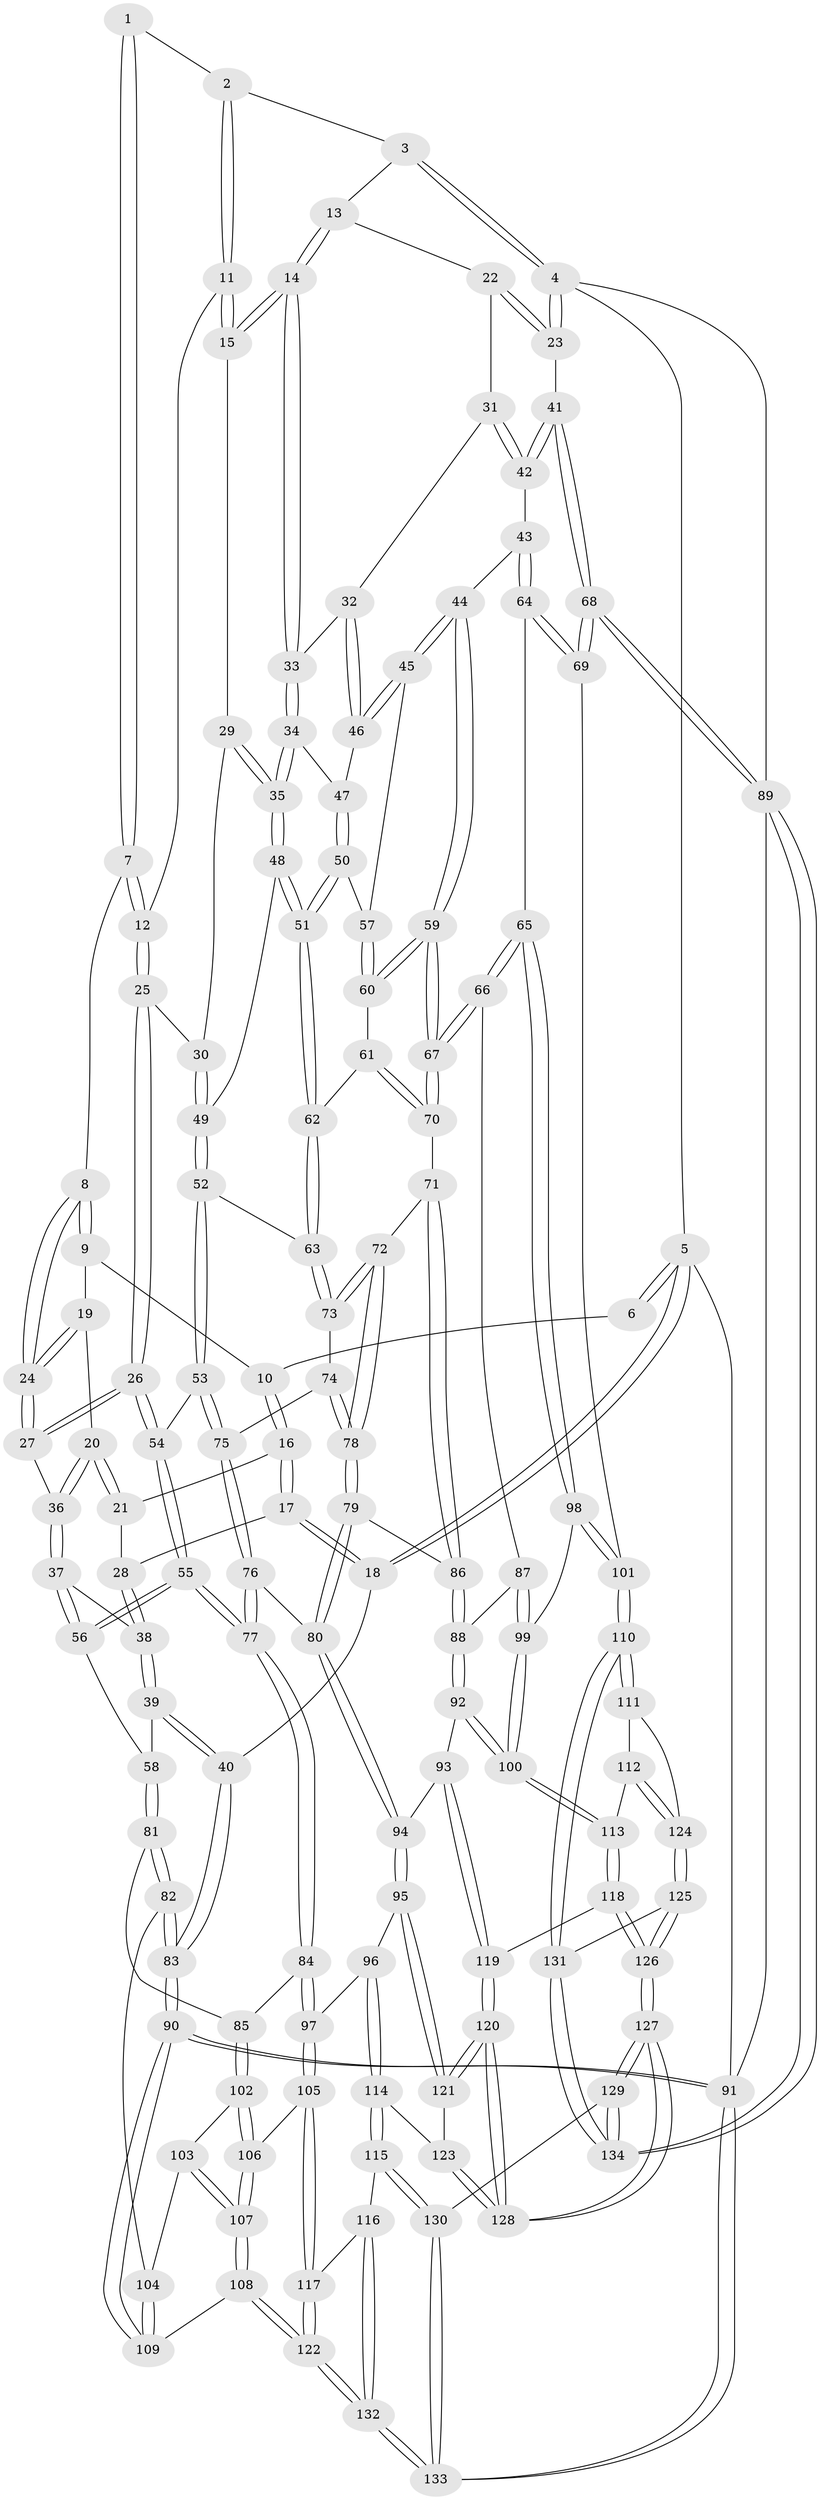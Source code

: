 // Generated by graph-tools (version 1.1) at 2025/38/03/09/25 02:38:38]
// undirected, 134 vertices, 332 edges
graph export_dot {
graph [start="1"]
  node [color=gray90,style=filled];
  1 [pos="+0.4547558114899639+0"];
  2 [pos="+0.5311628512766278+0"];
  3 [pos="+0.8201252427663036+0"];
  4 [pos="+1+0"];
  5 [pos="+0+0"];
  6 [pos="+0.11002076439962534+0"];
  7 [pos="+0.3233110216158086+0.06584562023323974"];
  8 [pos="+0.2955553398586674+0.07328720565700124"];
  9 [pos="+0.1968361970659162+0"];
  10 [pos="+0.16779178743680248+0"];
  11 [pos="+0.5325272270321748+0"];
  12 [pos="+0.3806236506690652+0.10427914068178505"];
  13 [pos="+0.820439368600117+0"];
  14 [pos="+0.7679296193525774+0.09642991353272501"];
  15 [pos="+0.5554817174364779+0.031620685720754445"];
  16 [pos="+0.11877326737872171+0.07128213316912582"];
  17 [pos="+0.017601144277219566+0.11260241768651119"];
  18 [pos="+0+0.0994943276005284"];
  19 [pos="+0.20037735614225383+0.0660360676859893"];
  20 [pos="+0.16503262505720262+0.14813144946877785"];
  21 [pos="+0.14225089260049714+0.1166510180046125"];
  22 [pos="+0.9301364589410761+0.10172060472845208"];
  23 [pos="+1+0"];
  24 [pos="+0.2579406494425678+0.1532398642163014"];
  25 [pos="+0.418292449728952+0.17146290099602393"];
  26 [pos="+0.3757182229024304+0.2330224593075893"];
  27 [pos="+0.25039232075762163+0.1846650951994899"];
  28 [pos="+0.06447309963023441+0.14193090923287027"];
  29 [pos="+0.5539691679976737+0.04654100157320406"];
  30 [pos="+0.5036195263394412+0.14139850330740755"];
  31 [pos="+0.9164891157858958+0.13904304152803737"];
  32 [pos="+0.8706884961839153+0.1501638231357199"];
  33 [pos="+0.7687897814095048+0.1145409651661221"];
  34 [pos="+0.742432803944193+0.1578318431457644"];
  35 [pos="+0.682353536187413+0.18029603970431496"];
  36 [pos="+0.1863107963603009+0.2089688462905187"];
  37 [pos="+0.17441236273713834+0.2230378408881235"];
  38 [pos="+0.1620333080249728+0.22704641892015887"];
  39 [pos="+0.0070388413766133045+0.3334257604743533"];
  40 [pos="+0+0.28815241201207975"];
  41 [pos="+1+0.2692325905658564"];
  42 [pos="+1+0.27139730150727825"];
  43 [pos="+0.9317482347200122+0.3130756508411044"];
  44 [pos="+0.9296626844483619+0.3133050739779019"];
  45 [pos="+0.8559329410832323+0.27222336430792893"];
  46 [pos="+0.8502717388503158+0.2590177182477189"];
  47 [pos="+0.7599498454555785+0.1898642306519834"];
  48 [pos="+0.6822902832790886+0.18038958328596086"];
  49 [pos="+0.590358976295674+0.2708755222764818"];
  50 [pos="+0.7497602475423936+0.31151533732295617"];
  51 [pos="+0.7376144744391471+0.3223421482792524"];
  52 [pos="+0.5887449098033656+0.286408255265997"];
  53 [pos="+0.5217477198100323+0.33816181652947186"];
  54 [pos="+0.3935791366328593+0.3358467989988925"];
  55 [pos="+0.3336828251456361+0.41701134621391694"];
  56 [pos="+0.2530652473034447+0.36556944036781563"];
  57 [pos="+0.8060394119975917+0.2947391568684963"];
  58 [pos="+0.06530817406397876+0.3941793878335921"];
  59 [pos="+0.8592442075539847+0.3931764786784977"];
  60 [pos="+0.8204263541391205+0.37372656920189834"];
  61 [pos="+0.7297210110971747+0.3471605714928934"];
  62 [pos="+0.7239269947492614+0.3416406972958183"];
  63 [pos="+0.6833856138456162+0.34930670794547564"];
  64 [pos="+0.9850418962185462+0.5620935133846111"];
  65 [pos="+0.968455590230586+0.5609853257247686"];
  66 [pos="+0.8452296432953224+0.5333790927193696"];
  67 [pos="+0.8385114542348657+0.4788021045657158"];
  68 [pos="+1+0.6339299970787288"];
  69 [pos="+1+0.6344025860132549"];
  70 [pos="+0.7608410904389334+0.41187523391672043"];
  71 [pos="+0.6917547542947626+0.4840762938741017"];
  72 [pos="+0.664095100382694+0.4308718091268078"];
  73 [pos="+0.6631326022178364+0.4285422613143623"];
  74 [pos="+0.6307395420429963+0.43176572813634145"];
  75 [pos="+0.5502646153229318+0.42716257717376"];
  76 [pos="+0.5266115901852512+0.5189131943077004"];
  77 [pos="+0.3273369080231911+0.5466878689218673"];
  78 [pos="+0.5869633281462604+0.5089694792016279"];
  79 [pos="+0.5740950882050918+0.5264250101614333"];
  80 [pos="+0.5511439629271446+0.5348125737314325"];
  81 [pos="+0.13297774286569491+0.5561508580116624"];
  82 [pos="+0+0.6236656692703373"];
  83 [pos="+0+0.624266995262161"];
  84 [pos="+0.32146959330468977+0.5567337672329801"];
  85 [pos="+0.18971675624794473+0.5906569028901656"];
  86 [pos="+0.697523857187539+0.5052040751322147"];
  87 [pos="+0.8339267925796224+0.5394459427621286"];
  88 [pos="+0.7480842092651576+0.5577056077114293"];
  89 [pos="+1+1"];
  90 [pos="+0+1"];
  91 [pos="+0+1"];
  92 [pos="+0.6637852541768461+0.6830800346992564"];
  93 [pos="+0.6396795663744402+0.6898822137299331"];
  94 [pos="+0.6214516752987442+0.6897868593036546"];
  95 [pos="+0.5666020760580219+0.7218435511741799"];
  96 [pos="+0.4116432433212697+0.6936180199346385"];
  97 [pos="+0.374446170773371+0.6542091394136019"];
  98 [pos="+0.8367592481536806+0.7369175177245357"];
  99 [pos="+0.8265562191848449+0.7338591571297962"];
  100 [pos="+0.767613848731075+0.7434858627548385"];
  101 [pos="+0.9229252410600626+0.7926959762510963"];
  102 [pos="+0.17930277710532674+0.6199143184100366"];
  103 [pos="+0.1565261000280898+0.6676634401081352"];
  104 [pos="+0.06483726392372165+0.7163891069249972"];
  105 [pos="+0.2750234313859995+0.7922861361256827"];
  106 [pos="+0.2736341128389604+0.7920901407447342"];
  107 [pos="+0.16947019509785333+0.8115179923200961"];
  108 [pos="+0.1584893879061489+0.8389648389512182"];
  109 [pos="+0.01885637930219358+0.8450905942896064"];
  110 [pos="+0.8984841008872967+0.8758050635194657"];
  111 [pos="+0.8328961822856887+0.8553516245429729"];
  112 [pos="+0.7887724500470902+0.8361430418166136"];
  113 [pos="+0.7642661863010927+0.7987799096621286"];
  114 [pos="+0.39226745717494943+0.8498954877737688"];
  115 [pos="+0.37662756535111636+0.8678375575244696"];
  116 [pos="+0.37573711923336384+0.8679160813308247"];
  117 [pos="+0.30700928669276734+0.8387591044747712"];
  118 [pos="+0.7051215673887717+0.8594213271111633"];
  119 [pos="+0.675223219587838+0.8323802774306632"];
  120 [pos="+0.5976762249521071+0.8682078616820595"];
  121 [pos="+0.5657595736636221+0.7283376151136566"];
  122 [pos="+0.19070211210043347+0.9043106879442206"];
  123 [pos="+0.4908510392601964+0.8590445194920645"];
  124 [pos="+0.7581113740645787+0.8995876593201673"];
  125 [pos="+0.7360484076770258+0.9351073349258484"];
  126 [pos="+0.7148477991182799+0.9429969360806215"];
  127 [pos="+0.6033344574932221+1"];
  128 [pos="+0.5775008913387367+0.9714239912592957"];
  129 [pos="+0.586638039303887+1"];
  130 [pos="+0.4956490505608505+1"];
  131 [pos="+0.9020154197651128+0.9260467663503821"];
  132 [pos="+0.20459340621988809+1"];
  133 [pos="+0.1461775851884631+1"];
  134 [pos="+1+1"];
  1 -- 2;
  1 -- 7;
  1 -- 7;
  2 -- 3;
  2 -- 11;
  2 -- 11;
  3 -- 4;
  3 -- 4;
  3 -- 13;
  4 -- 5;
  4 -- 23;
  4 -- 23;
  4 -- 89;
  5 -- 6;
  5 -- 6;
  5 -- 18;
  5 -- 18;
  5 -- 91;
  6 -- 10;
  7 -- 8;
  7 -- 12;
  7 -- 12;
  8 -- 9;
  8 -- 9;
  8 -- 24;
  8 -- 24;
  9 -- 10;
  9 -- 19;
  10 -- 16;
  10 -- 16;
  11 -- 12;
  11 -- 15;
  11 -- 15;
  12 -- 25;
  12 -- 25;
  13 -- 14;
  13 -- 14;
  13 -- 22;
  14 -- 15;
  14 -- 15;
  14 -- 33;
  14 -- 33;
  15 -- 29;
  16 -- 17;
  16 -- 17;
  16 -- 21;
  17 -- 18;
  17 -- 18;
  17 -- 28;
  18 -- 40;
  19 -- 20;
  19 -- 24;
  19 -- 24;
  20 -- 21;
  20 -- 21;
  20 -- 36;
  20 -- 36;
  21 -- 28;
  22 -- 23;
  22 -- 23;
  22 -- 31;
  23 -- 41;
  24 -- 27;
  24 -- 27;
  25 -- 26;
  25 -- 26;
  25 -- 30;
  26 -- 27;
  26 -- 27;
  26 -- 54;
  26 -- 54;
  27 -- 36;
  28 -- 38;
  28 -- 38;
  29 -- 30;
  29 -- 35;
  29 -- 35;
  30 -- 49;
  30 -- 49;
  31 -- 32;
  31 -- 42;
  31 -- 42;
  32 -- 33;
  32 -- 46;
  32 -- 46;
  33 -- 34;
  33 -- 34;
  34 -- 35;
  34 -- 35;
  34 -- 47;
  35 -- 48;
  35 -- 48;
  36 -- 37;
  36 -- 37;
  37 -- 38;
  37 -- 56;
  37 -- 56;
  38 -- 39;
  38 -- 39;
  39 -- 40;
  39 -- 40;
  39 -- 58;
  40 -- 83;
  40 -- 83;
  41 -- 42;
  41 -- 42;
  41 -- 68;
  41 -- 68;
  42 -- 43;
  43 -- 44;
  43 -- 64;
  43 -- 64;
  44 -- 45;
  44 -- 45;
  44 -- 59;
  44 -- 59;
  45 -- 46;
  45 -- 46;
  45 -- 57;
  46 -- 47;
  47 -- 50;
  47 -- 50;
  48 -- 49;
  48 -- 51;
  48 -- 51;
  49 -- 52;
  49 -- 52;
  50 -- 51;
  50 -- 51;
  50 -- 57;
  51 -- 62;
  51 -- 62;
  52 -- 53;
  52 -- 53;
  52 -- 63;
  53 -- 54;
  53 -- 75;
  53 -- 75;
  54 -- 55;
  54 -- 55;
  55 -- 56;
  55 -- 56;
  55 -- 77;
  55 -- 77;
  56 -- 58;
  57 -- 60;
  57 -- 60;
  58 -- 81;
  58 -- 81;
  59 -- 60;
  59 -- 60;
  59 -- 67;
  59 -- 67;
  60 -- 61;
  61 -- 62;
  61 -- 70;
  61 -- 70;
  62 -- 63;
  62 -- 63;
  63 -- 73;
  63 -- 73;
  64 -- 65;
  64 -- 69;
  64 -- 69;
  65 -- 66;
  65 -- 66;
  65 -- 98;
  65 -- 98;
  66 -- 67;
  66 -- 67;
  66 -- 87;
  67 -- 70;
  67 -- 70;
  68 -- 69;
  68 -- 69;
  68 -- 89;
  68 -- 89;
  69 -- 101;
  70 -- 71;
  71 -- 72;
  71 -- 86;
  71 -- 86;
  72 -- 73;
  72 -- 73;
  72 -- 78;
  72 -- 78;
  73 -- 74;
  74 -- 75;
  74 -- 78;
  74 -- 78;
  75 -- 76;
  75 -- 76;
  76 -- 77;
  76 -- 77;
  76 -- 80;
  77 -- 84;
  77 -- 84;
  78 -- 79;
  78 -- 79;
  79 -- 80;
  79 -- 80;
  79 -- 86;
  80 -- 94;
  80 -- 94;
  81 -- 82;
  81 -- 82;
  81 -- 85;
  82 -- 83;
  82 -- 83;
  82 -- 104;
  83 -- 90;
  83 -- 90;
  84 -- 85;
  84 -- 97;
  84 -- 97;
  85 -- 102;
  85 -- 102;
  86 -- 88;
  86 -- 88;
  87 -- 88;
  87 -- 99;
  87 -- 99;
  88 -- 92;
  88 -- 92;
  89 -- 134;
  89 -- 134;
  89 -- 91;
  90 -- 91;
  90 -- 91;
  90 -- 109;
  90 -- 109;
  91 -- 133;
  91 -- 133;
  92 -- 93;
  92 -- 100;
  92 -- 100;
  93 -- 94;
  93 -- 119;
  93 -- 119;
  94 -- 95;
  94 -- 95;
  95 -- 96;
  95 -- 121;
  95 -- 121;
  96 -- 97;
  96 -- 114;
  96 -- 114;
  97 -- 105;
  97 -- 105;
  98 -- 99;
  98 -- 101;
  98 -- 101;
  99 -- 100;
  99 -- 100;
  100 -- 113;
  100 -- 113;
  101 -- 110;
  101 -- 110;
  102 -- 103;
  102 -- 106;
  102 -- 106;
  103 -- 104;
  103 -- 107;
  103 -- 107;
  104 -- 109;
  104 -- 109;
  105 -- 106;
  105 -- 117;
  105 -- 117;
  106 -- 107;
  106 -- 107;
  107 -- 108;
  107 -- 108;
  108 -- 109;
  108 -- 122;
  108 -- 122;
  110 -- 111;
  110 -- 111;
  110 -- 131;
  110 -- 131;
  111 -- 112;
  111 -- 124;
  112 -- 113;
  112 -- 124;
  112 -- 124;
  113 -- 118;
  113 -- 118;
  114 -- 115;
  114 -- 115;
  114 -- 123;
  115 -- 116;
  115 -- 130;
  115 -- 130;
  116 -- 117;
  116 -- 132;
  116 -- 132;
  117 -- 122;
  117 -- 122;
  118 -- 119;
  118 -- 126;
  118 -- 126;
  119 -- 120;
  119 -- 120;
  120 -- 121;
  120 -- 121;
  120 -- 128;
  120 -- 128;
  121 -- 123;
  122 -- 132;
  122 -- 132;
  123 -- 128;
  123 -- 128;
  124 -- 125;
  124 -- 125;
  125 -- 126;
  125 -- 126;
  125 -- 131;
  126 -- 127;
  126 -- 127;
  127 -- 128;
  127 -- 128;
  127 -- 129;
  127 -- 129;
  129 -- 130;
  129 -- 134;
  129 -- 134;
  130 -- 133;
  130 -- 133;
  131 -- 134;
  131 -- 134;
  132 -- 133;
  132 -- 133;
}
